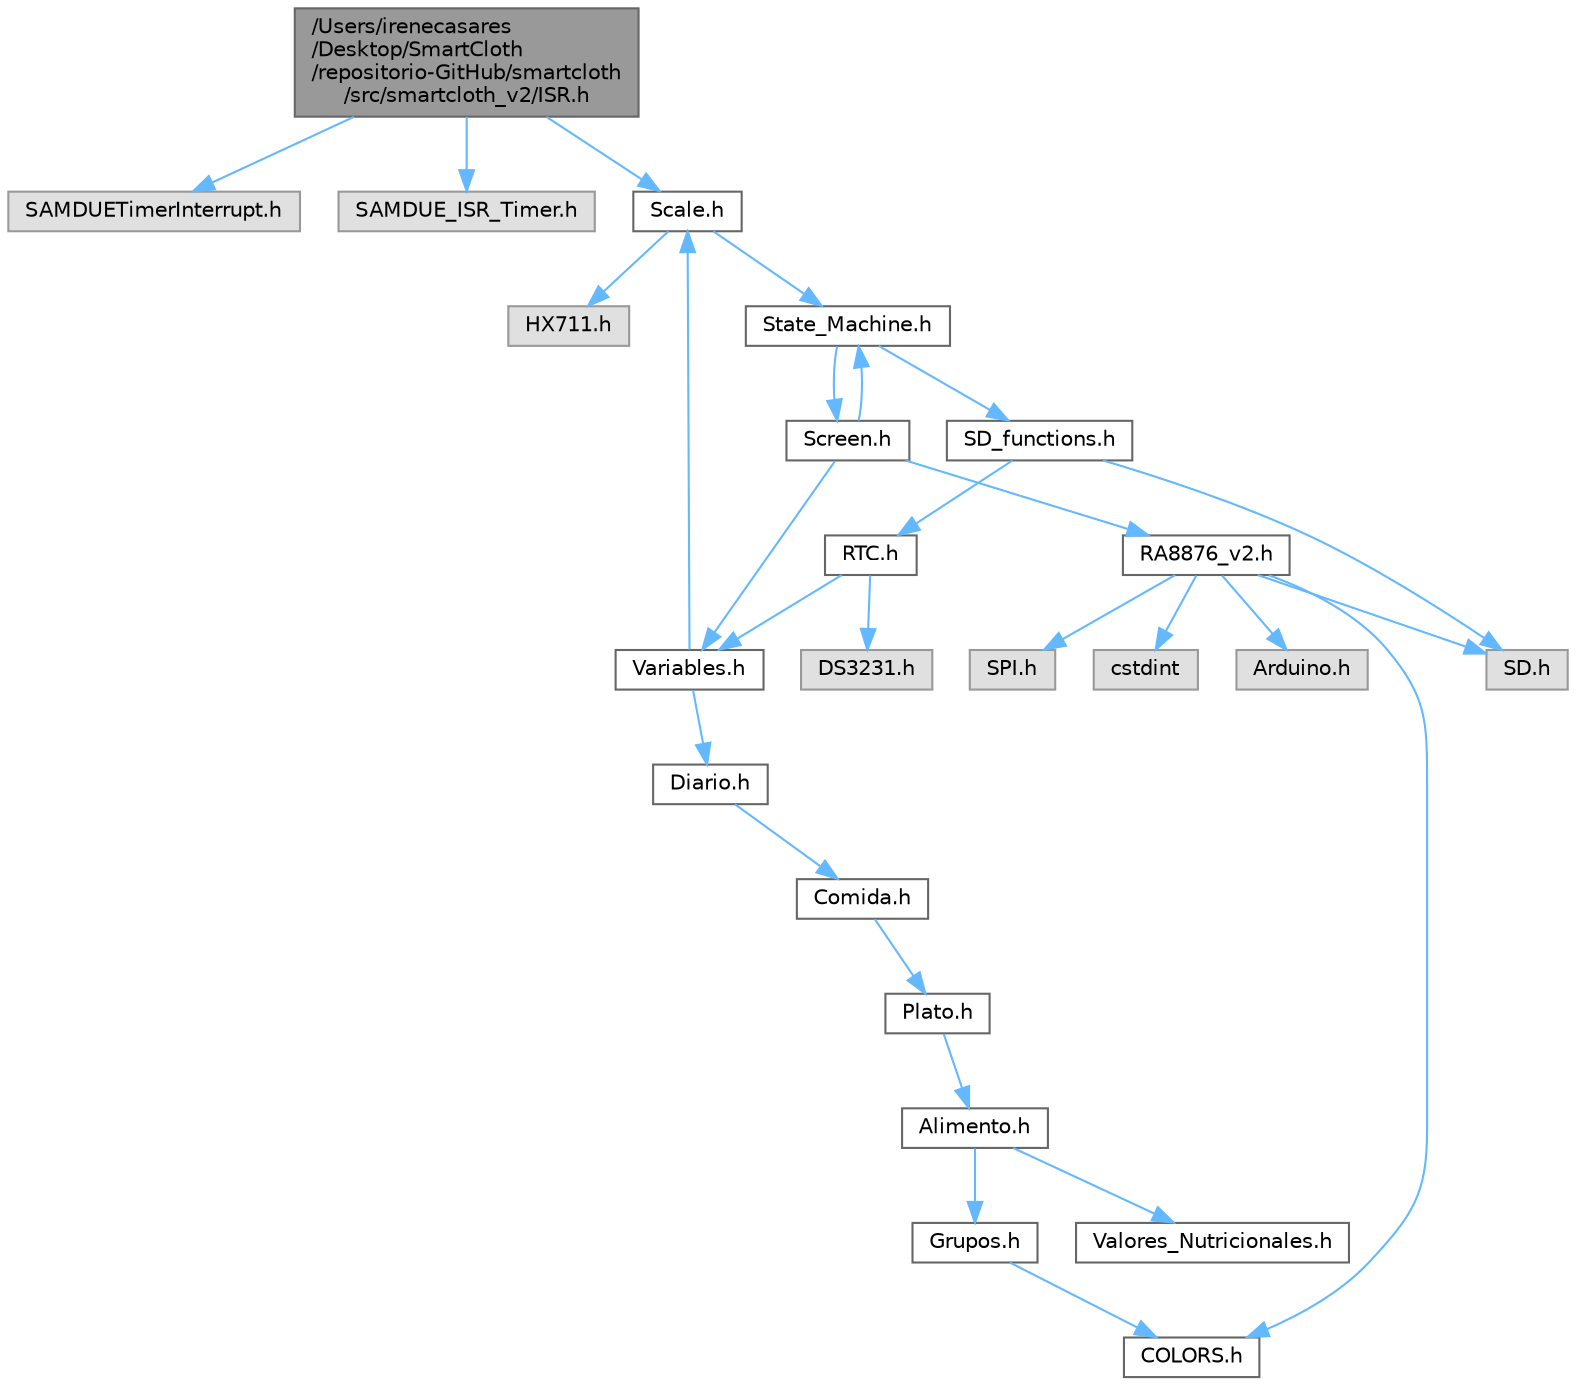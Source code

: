 digraph "/Users/irenecasares/Desktop/SmartCloth/repositorio-GitHub/smartcloth/src/smartcloth_v2/ISR.h"
{
 // LATEX_PDF_SIZE
  bgcolor="transparent";
  edge [fontname=Helvetica,fontsize=10,labelfontname=Helvetica,labelfontsize=10];
  node [fontname=Helvetica,fontsize=10,shape=box,height=0.2,width=0.4];
  Node1 [id="Node000001",label="/Users/irenecasares\l/Desktop/SmartCloth\l/repositorio-GitHub/smartcloth\l/src/smartcloth_v2/ISR.h",height=0.2,width=0.4,color="gray40", fillcolor="grey60", style="filled", fontcolor="black",tooltip="Definiciones de las Rutinas de Servicio de Interrupción (ISR)"];
  Node1 -> Node2 [id="edge28_Node000001_Node000002",color="steelblue1",style="solid",tooltip=" "];
  Node2 [id="Node000002",label="SAMDUETimerInterrupt.h",height=0.2,width=0.4,color="grey60", fillcolor="#E0E0E0", style="filled",tooltip=" "];
  Node1 -> Node3 [id="edge29_Node000001_Node000003",color="steelblue1",style="solid",tooltip=" "];
  Node3 [id="Node000003",label="SAMDUE_ISR_Timer.h",height=0.2,width=0.4,color="grey60", fillcolor="#E0E0E0", style="filled",tooltip=" "];
  Node1 -> Node4 [id="edge30_Node000001_Node000004",color="steelblue1",style="solid",tooltip=" "];
  Node4 [id="Node000004",label="Scale.h",height=0.2,width=0.4,color="grey40", fillcolor="white", style="filled",URL="$_scale_8h.html",tooltip="Funciones de la célula de carga (báscula)"];
  Node4 -> Node5 [id="edge31_Node000004_Node000005",color="steelblue1",style="solid",tooltip=" "];
  Node5 [id="Node000005",label="HX711.h",height=0.2,width=0.4,color="grey60", fillcolor="#E0E0E0", style="filled",tooltip=" "];
  Node4 -> Node6 [id="edge32_Node000004_Node000006",color="steelblue1",style="solid",tooltip=" "];
  Node6 [id="Node000006",label="State_Machine.h",height=0.2,width=0.4,color="grey40", fillcolor="white", style="filled",URL="$_state___machine_8h_source.html",tooltip=" "];
  Node6 -> Node7 [id="edge33_Node000006_Node000007",color="steelblue1",style="solid",tooltip=" "];
  Node7 [id="Node000007",label="Screen.h",height=0.2,width=0.4,color="grey40", fillcolor="white", style="filled",URL="$_screen_8h_source.html",tooltip=" "];
  Node7 -> Node8 [id="edge34_Node000007_Node000008",color="steelblue1",style="solid",tooltip=" "];
  Node8 [id="Node000008",label="RA8876_v2.h",height=0.2,width=0.4,color="grey40", fillcolor="white", style="filled",URL="$_r_a8876__v2_8h_source.html",tooltip=" "];
  Node8 -> Node9 [id="edge35_Node000008_Node000009",color="steelblue1",style="solid",tooltip=" "];
  Node9 [id="Node000009",label="cstdint",height=0.2,width=0.4,color="grey60", fillcolor="#E0E0E0", style="filled",tooltip=" "];
  Node8 -> Node10 [id="edge36_Node000008_Node000010",color="steelblue1",style="solid",tooltip=" "];
  Node10 [id="Node000010",label="Arduino.h",height=0.2,width=0.4,color="grey60", fillcolor="#E0E0E0", style="filled",tooltip=" "];
  Node8 -> Node11 [id="edge37_Node000008_Node000011",color="steelblue1",style="solid",tooltip=" "];
  Node11 [id="Node000011",label="SPI.h",height=0.2,width=0.4,color="grey60", fillcolor="#E0E0E0", style="filled",tooltip=" "];
  Node8 -> Node12 [id="edge38_Node000008_Node000012",color="steelblue1",style="solid",tooltip=" "];
  Node12 [id="Node000012",label="SD.h",height=0.2,width=0.4,color="grey60", fillcolor="#E0E0E0", style="filled",tooltip=" "];
  Node8 -> Node13 [id="edge39_Node000008_Node000013",color="steelblue1",style="solid",tooltip=" "];
  Node13 [id="Node000013",label="COLORS.h",height=0.2,width=0.4,color="grey40", fillcolor="white", style="filled",URL="$_c_o_l_o_r_s_8h.html",tooltip="Librería para definir colores en formato RGB 5:6:5 de 16 bpp (2 bytes/pixel)"];
  Node7 -> Node6 [id="edge40_Node000007_Node000006",color="steelblue1",style="solid",tooltip=" "];
  Node7 -> Node14 [id="edge41_Node000007_Node000014",color="steelblue1",style="solid",tooltip=" "];
  Node14 [id="Node000014",label="Variables.h",height=0.2,width=0.4,color="grey40", fillcolor="white", style="filled",URL="$_variables_8h_source.html",tooltip=" "];
  Node14 -> Node4 [id="edge42_Node000014_Node000004",color="steelblue1",style="solid",tooltip=" "];
  Node14 -> Node15 [id="edge43_Node000014_Node000015",color="steelblue1",style="solid",tooltip=" "];
  Node15 [id="Node000015",label="Diario.h",height=0.2,width=0.4,color="grey40", fillcolor="white", style="filled",URL="$_diario_8h.html",tooltip="Definición de la clase Diario que representa un diario de comidas."];
  Node15 -> Node16 [id="edge44_Node000015_Node000016",color="steelblue1",style="solid",tooltip=" "];
  Node16 [id="Node000016",label="Comida.h",height=0.2,width=0.4,color="grey40", fillcolor="white", style="filled",URL="$_comida_8h.html",tooltip="Definición de la clase Comida que representa una comida compuesta por varios platos."];
  Node16 -> Node17 [id="edge45_Node000016_Node000017",color="steelblue1",style="solid",tooltip=" "];
  Node17 [id="Node000017",label="Plato.h",height=0.2,width=0.4,color="grey40", fillcolor="white", style="filled",URL="$_plato_8h.html",tooltip="Definición de la clase Plato que representa una plato compuesto por varios alimentos."];
  Node17 -> Node18 [id="edge46_Node000017_Node000018",color="steelblue1",style="solid",tooltip=" "];
  Node18 [id="Node000018",label="Alimento.h",height=0.2,width=0.4,color="grey40", fillcolor="white", style="filled",URL="$_alimento_8h.html",tooltip="Definición de la clase Alimento."];
  Node18 -> Node19 [id="edge47_Node000018_Node000019",color="steelblue1",style="solid",tooltip=" "];
  Node19 [id="Node000019",label="Valores_Nutricionales.h",height=0.2,width=0.4,color="grey40", fillcolor="white", style="filled",URL="$_valores___nutricionales_8h.html",tooltip="Definición de la clase ValoresNutricionales."];
  Node18 -> Node20 [id="edge48_Node000018_Node000020",color="steelblue1",style="solid",tooltip=" "];
  Node20 [id="Node000020",label="Grupos.h",height=0.2,width=0.4,color="grey40", fillcolor="white", style="filled",URL="$_grupos_8h.html",tooltip="Definiciones de grupos de alimentos."];
  Node20 -> Node13 [id="edge49_Node000020_Node000013",color="steelblue1",style="solid",tooltip=" "];
  Node6 -> Node21 [id="edge50_Node000006_Node000021",color="steelblue1",style="solid",tooltip=" "];
  Node21 [id="Node000021",label="SD_functions.h",height=0.2,width=0.4,color="grey40", fillcolor="white", style="filled",URL="$_s_d__functions_8h.html",tooltip="Módulo Tarjeta SD."];
  Node21 -> Node12 [id="edge51_Node000021_Node000012",color="steelblue1",style="solid",tooltip=" "];
  Node21 -> Node22 [id="edge52_Node000021_Node000022",color="steelblue1",style="solid",tooltip=" "];
  Node22 [id="Node000022",label="RTC.h",height=0.2,width=0.4,color="grey40", fillcolor="white", style="filled",URL="$_r_t_c_8h.html",tooltip="Funciones de un Real Time Clock (RTC)"];
  Node22 -> Node23 [id="edge53_Node000022_Node000023",color="steelblue1",style="solid",tooltip=" "];
  Node23 [id="Node000023",label="DS3231.h",height=0.2,width=0.4,color="grey60", fillcolor="#E0E0E0", style="filled",tooltip=" "];
  Node22 -> Node14 [id="edge54_Node000022_Node000014",color="steelblue1",style="solid",tooltip=" "];
}
